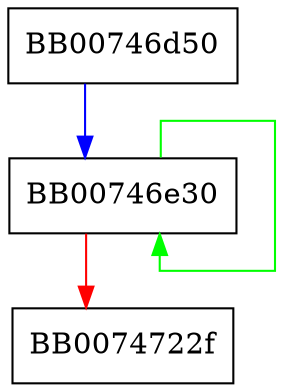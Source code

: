 digraph sc_montmul {
  node [shape="box"];
  graph [splines=ortho];
  BB00746d50 -> BB00746e30 [color="blue"];
  BB00746e30 -> BB00746e30 [color="green"];
  BB00746e30 -> BB0074722f [color="red"];
}